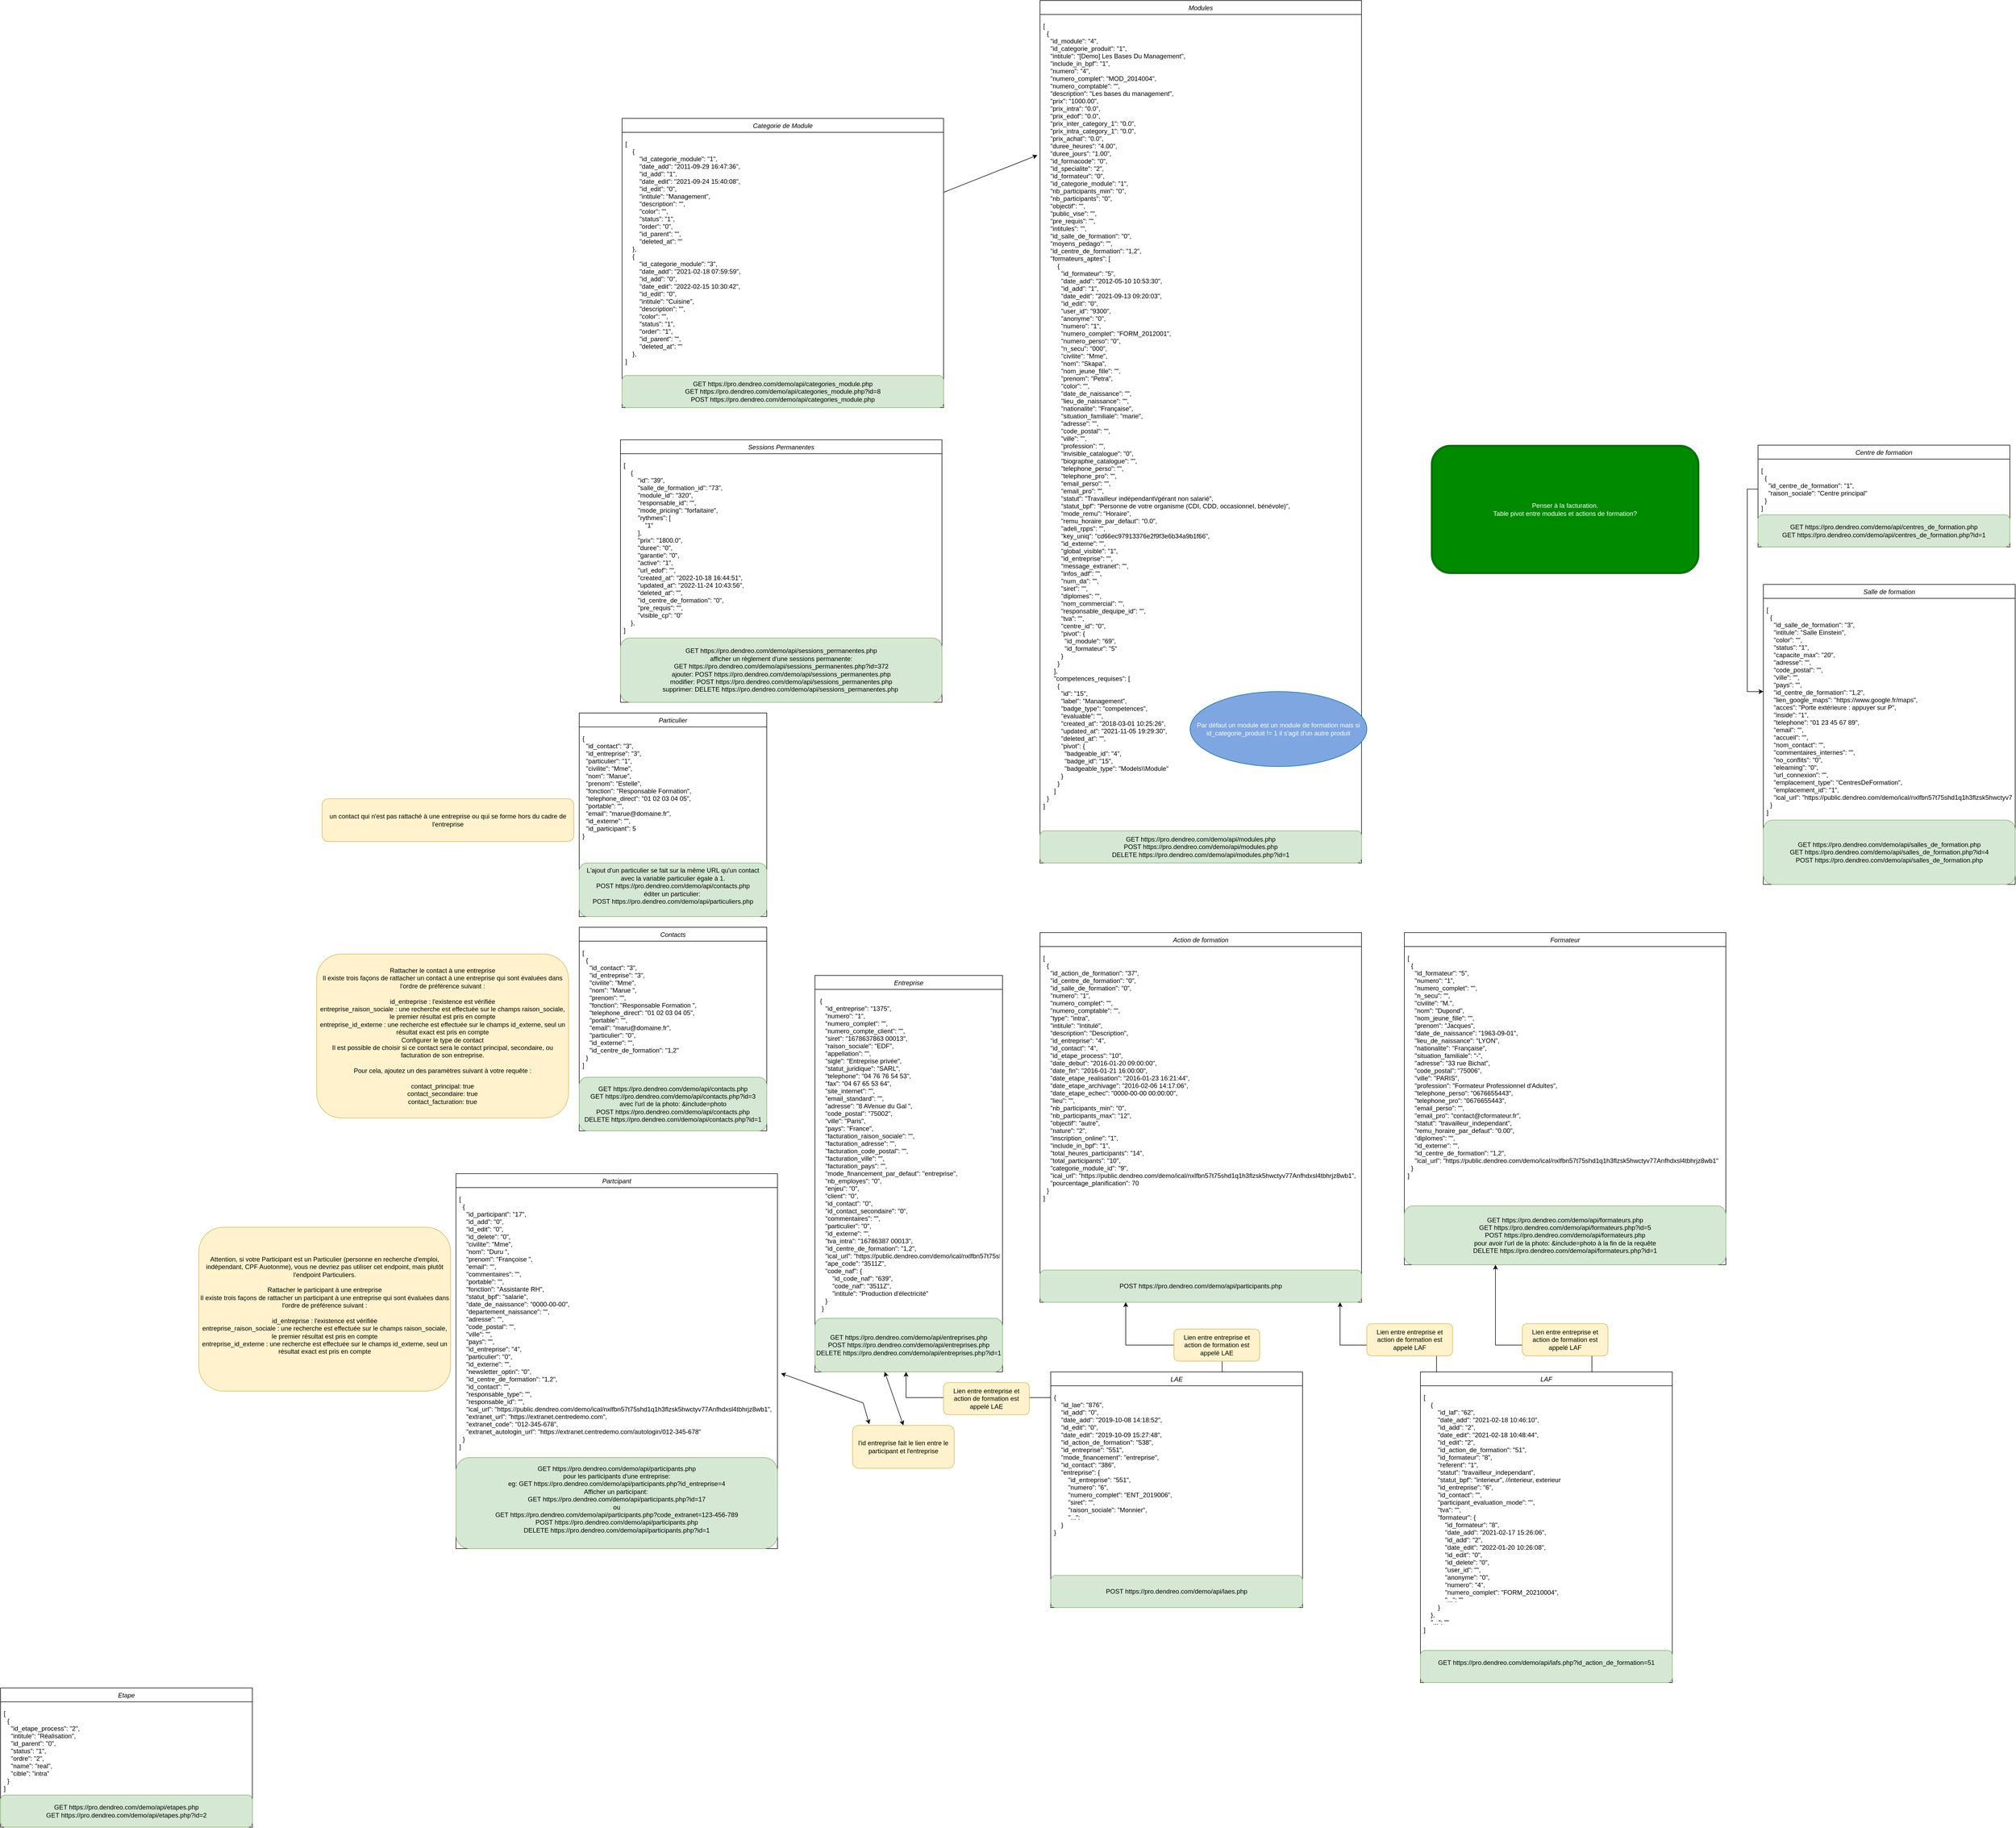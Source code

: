 <mxfile version="21.3.2" type="github">
  <diagram id="C5RBs43oDa-KdzZeNtuy" name="Page-1">
    <mxGraphModel dx="3163" dy="3216" grid="1" gridSize="10" guides="1" tooltips="1" connect="1" arrows="1" fold="1" page="1" pageScale="1" pageWidth="827" pageHeight="1169" math="0" shadow="0">
      <root>
        <mxCell id="WIyWlLk6GJQsqaUBKTNV-0" />
        <mxCell id="WIyWlLk6GJQsqaUBKTNV-1" parent="WIyWlLk6GJQsqaUBKTNV-0" />
        <mxCell id="zkfFHV4jXpPFQw0GAbJ--0" value="Entreprise" style="swimlane;fontStyle=2;align=center;verticalAlign=top;childLayout=stackLayout;horizontal=1;startSize=26;horizontalStack=0;resizeParent=1;resizeLast=0;collapsible=1;marginBottom=0;rounded=0;shadow=0;strokeWidth=1;" parent="WIyWlLk6GJQsqaUBKTNV-1" vertex="1">
          <mxGeometry x="-50" y="10" width="350" height="740" as="geometry">
            <mxRectangle x="230" y="140" width="160" height="26" as="alternateBounds" />
          </mxGeometry>
        </mxCell>
        <mxCell id="zkfFHV4jXpPFQw0GAbJ--4" value="" style="line;html=1;strokeWidth=1;align=left;verticalAlign=middle;spacingTop=-1;spacingLeft=3;spacingRight=3;rotatable=0;labelPosition=right;points=[];portConstraint=eastwest;strokeColor=none;" parent="zkfFHV4jXpPFQw0GAbJ--0" vertex="1">
          <mxGeometry y="26" width="350" height="8" as="geometry" />
        </mxCell>
        <mxCell id="zkfFHV4jXpPFQw0GAbJ--5" value=" {&#xa;    &quot;id_entreprise&quot;: &quot;1375&quot;,&#xa;    &quot;numero&quot;: &quot;1&quot;,&#xa;    &quot;numero_complet&quot;: &quot;&quot;,&#xa;    &quot;numero_compte_client&quot;: &quot;&quot;,&#xa;    &quot;siret&quot;: &quot;1678637863 00013&quot;,&#xa;    &quot;raison_sociale&quot;: &quot;EDF&quot;,&#xa;    &quot;appellation&quot;: &quot;&quot;,&#xa;    &quot;sigle&quot;: &quot;Entreprise privée&quot;,&#xa;    &quot;statut_juridique&quot;: &quot;SARL&quot;,&#xa;    &quot;telephone&quot;: &quot;04 76 76 54 53&quot;,&#xa;    &quot;fax&quot;: &quot;04 67 65 53 64&quot;,&#xa;    &quot;site_internet&quot;: &quot;&quot;,&#xa;    &quot;email_standard&quot;: &quot;&quot;,&#xa;    &quot;adresse&quot;: &quot;8 AVenue du Gal &quot;,&#xa;    &quot;code_postal&quot;: &quot;75002&quot;,&#xa;    &quot;ville&quot;: &quot;Paris&quot;,&#xa;    &quot;pays&quot;: &quot;France&quot;,&#xa;    &quot;facturation_raison_sociale&quot;: &quot;&quot;,&#xa;    &quot;facturation_adresse&quot;: &quot;&quot;,&#xa;    &quot;facturation_code_postal&quot;: &quot;&quot;,&#xa;    &quot;facturation_ville&quot;: &quot;&quot;,&#xa;    &quot;facturation_pays&quot;: &quot;&quot;,&#xa;    &quot;mode_financement_par_defaut&quot;: &quot;entreprise&quot;,&#xa;    &quot;nb_employes&quot;: &quot;0&quot;,&#xa;    &quot;enjeu&quot;: &quot;0&quot;,&#xa;    &quot;client&quot;: &quot;0&quot;,&#xa;    &quot;id_contact&quot;: &quot;0&quot;,&#xa;    &quot;id_contact_secondaire&quot;: &quot;0&quot;,&#xa;    &quot;commentaires&quot;: &quot;&quot;,&#xa;    &quot;particulier&quot;: &quot;0&quot;,&#xa;    &quot;id_externe&quot;: &quot;&quot;,&#xa;    &quot;tva_intra&quot;: &quot;16786387 00013&quot;,&#xa;    &quot;id_centre_de_formation&quot;: &quot;1,2&quot;,&#xa;    &quot;ical_url&quot;: &quot;https://public.dendreo.com/demo/ical/nxlfbn57t75shd1q1h3flzsk5hwctyv77Anfhdxsl4tbhrjz8wb1&quot;,&#xa;    &quot;ape_code&quot;: &quot;3511Z&quot;,&#xa;    &quot;code_naf&quot;: {&#xa;        &quot;id_code_naf&quot;: &quot;639&quot;,&#xa;        &quot;code_naf&quot;: &quot;3511Z&quot;,&#xa;        &quot;intitule&quot;: &quot;Production d&#39;électricité&quot;&#xa;    }&#xa;  }&#xa;" style="text;align=left;verticalAlign=top;spacingLeft=4;spacingRight=4;overflow=hidden;rotatable=0;points=[[0,0.5],[1,0.5]];portConstraint=eastwest;" parent="zkfFHV4jXpPFQw0GAbJ--0" vertex="1">
          <mxGeometry y="34" width="350" height="606" as="geometry" />
        </mxCell>
        <mxCell id="ez0UlG1S_WpzTPGZrJlj-24" value="&lt;font color=&quot;#000000&quot;&gt;GET https://pro.dendreo.com/demo/api/entreprises.php&lt;br&gt;POST https://pro.dendreo.com/demo/api/entreprises.php&lt;br&gt;DELETE https://pro.dendreo.com/demo/api/entreprises.php?id=1&lt;br&gt;&lt;/font&gt;" style="rounded=1;whiteSpace=wrap;html=1;fillColor=#d5e8d4;strokeColor=#82b366;" parent="zkfFHV4jXpPFQw0GAbJ--0" vertex="1">
          <mxGeometry y="640" width="350" height="100" as="geometry" />
        </mxCell>
        <mxCell id="ez0UlG1S_WpzTPGZrJlj-1" value="Partcipant" style="swimlane;fontStyle=2;align=center;verticalAlign=top;childLayout=stackLayout;horizontal=1;startSize=26;horizontalStack=0;resizeParent=1;resizeLast=0;collapsible=1;marginBottom=0;rounded=0;shadow=0;strokeWidth=1;" parent="WIyWlLk6GJQsqaUBKTNV-1" vertex="1">
          <mxGeometry x="-720" y="380" width="600" height="700" as="geometry">
            <mxRectangle x="230" y="140" width="160" height="26" as="alternateBounds" />
          </mxGeometry>
        </mxCell>
        <mxCell id="ez0UlG1S_WpzTPGZrJlj-2" value="" style="line;html=1;strokeWidth=1;align=left;verticalAlign=middle;spacingTop=-1;spacingLeft=3;spacingRight=3;rotatable=0;labelPosition=right;points=[];portConstraint=eastwest;strokeColor=none;" parent="ez0UlG1S_WpzTPGZrJlj-1" vertex="1">
          <mxGeometry y="26" width="600" height="8" as="geometry" />
        </mxCell>
        <mxCell id="ez0UlG1S_WpzTPGZrJlj-3" value="[&#xa;  {&#xa;    &quot;id_participant&quot;: &quot;17&quot;,&#xa;    &quot;id_add&quot;: &quot;0&quot;,&#xa;    &quot;id_edit&quot;: &quot;0&quot;,&#xa;    &quot;id_delete&quot;: &quot;0&quot;,&#xa;    &quot;civilite&quot;: &quot;Mme&quot;,&#xa;    &quot;nom&quot;: &quot;Duru &quot;,&#xa;    &quot;prenom&quot;: &quot;Françoise &quot;,&#xa;    &quot;email&quot;: &quot;&quot;,&#xa;    &quot;commentaires&quot;: &quot;&quot;,&#xa;    &quot;portable&quot;: &quot;&quot;,&#xa;    &quot;fonction&quot;: &quot;Assistante RH&quot;,&#xa;    &quot;statut_bpf&quot;: &quot;salarie&quot;,&#xa;    &quot;date_de_naissance&quot;: &quot;0000-00-00&quot;,&#xa;    &quot;departement_naissance&quot;: &quot;&quot;,&#xa;    &quot;adresse&quot;: &quot;&quot;,&#xa;    &quot;code_postal&quot;: &quot;&quot;,&#xa;    &quot;ville&quot;: &quot;&quot;,&#xa;    &quot;pays&quot;: &quot;&quot;,&#xa;    &quot;id_entreprise&quot;: &quot;4&quot;,&#xa;    &quot;particulier&quot;: &quot;0&quot;,&#xa;    &quot;id_externe&quot;: &quot;&quot;,&#xa;    &quot;newsletter_optin&quot;: &quot;0&quot;,&#xa;    &quot;id_centre_de_formation&quot;: &quot;1,2&quot;,&#xa;    &quot;id_contact&quot;: &quot;&quot;,&#xa;    &quot;responsable_type&quot;: &quot;&quot;,&#xa;    &quot;responsable_id&quot;: &quot;&quot;,&#xa;    &quot;ical_url&quot;: &quot;https://public.dendreo.com/demo/ical/nxlfbn57t75shd1q1h3flzsk5hwctyv77Anfhdxsl4tbhrjz8wb1&quot;,&#xa;    &quot;extranet_url&quot;: &quot;https://extranet.centredemo.com&quot;,&#xa;    &quot;extranet_code&quot;: &quot;012-345-678&quot;,&#xa;    &quot;extranet_autologin_url&quot;: &quot;https://extranet.centredemo.com/autologin/012-345-678&quot;&#xa;  }&#xa;]&#xa;" style="text;align=left;verticalAlign=top;spacingLeft=4;spacingRight=4;overflow=hidden;rotatable=0;points=[[0,0.5],[1,0.5]];portConstraint=eastwest;fontColor=#000000;" parent="ez0UlG1S_WpzTPGZrJlj-1" vertex="1">
          <mxGeometry y="34" width="600" height="496" as="geometry" />
        </mxCell>
        <mxCell id="ez0UlG1S_WpzTPGZrJlj-22" value="&lt;font color=&quot;#000000&quot;&gt;GET https://pro.dendreo.com/demo/api/participants.php&lt;br style=&quot;border-color: var(--border-color); padding: 0px; margin: 0px;&quot;&gt;&lt;span style=&quot;&quot;&gt;pour les participants d&#39;une entreprise:&lt;/span&gt;&lt;br style=&quot;border-color: var(--border-color); padding: 0px; margin: 0px;&quot;&gt;&lt;span style=&quot;&quot;&gt;eg:&amp;nbsp;GET https://pro.dendreo.com/demo/api/participants.php?id_entreprise=4&lt;br&gt;Afficher un participant:&amp;nbsp;&lt;br&gt;GET https://pro.dendreo.com/demo/api/participants.php?id=17&lt;br&gt;ou&lt;br&gt;GET https://pro.dendreo.com/demo/api/participants.php?code_extranet=123-456-789&lt;br&gt;&lt;div&gt;POST https://pro.dendreo.com/demo/api/participants.php&lt;/div&gt;&lt;div&gt;DELETE https://pro.dendreo.com/demo/api/participants.php?id=1&lt;br&gt;&lt;/div&gt;&lt;div&gt;&lt;br&gt;&lt;/div&gt;&lt;/span&gt;&lt;/font&gt;" style="rounded=1;whiteSpace=wrap;html=1;fillColor=#d5e8d4;strokeColor=#82b366;" parent="ez0UlG1S_WpzTPGZrJlj-1" vertex="1">
          <mxGeometry y="530" width="600" height="170" as="geometry" />
        </mxCell>
        <mxCell id="ez0UlG1S_WpzTPGZrJlj-5" value="Action de formation" style="swimlane;fontStyle=2;align=center;verticalAlign=top;childLayout=stackLayout;horizontal=1;startSize=26;horizontalStack=0;resizeParent=1;resizeLast=0;collapsible=1;marginBottom=0;rounded=0;shadow=0;strokeWidth=1;" parent="WIyWlLk6GJQsqaUBKTNV-1" vertex="1">
          <mxGeometry x="370" y="-70" width="600" height="690" as="geometry">
            <mxRectangle x="230" y="140" width="160" height="26" as="alternateBounds" />
          </mxGeometry>
        </mxCell>
        <mxCell id="ez0UlG1S_WpzTPGZrJlj-6" value="" style="line;html=1;strokeWidth=1;align=left;verticalAlign=middle;spacingTop=-1;spacingLeft=3;spacingRight=3;rotatable=0;labelPosition=right;points=[];portConstraint=eastwest;strokeColor=none;" parent="ez0UlG1S_WpzTPGZrJlj-5" vertex="1">
          <mxGeometry y="26" width="600" height="8" as="geometry" />
        </mxCell>
        <mxCell id="ez0UlG1S_WpzTPGZrJlj-7" value="[&#xa;  {&#xa;    &quot;id_action_de_formation&quot;: &quot;37&quot;,&#xa;    &quot;id_centre_de_formation&quot;: &quot;0&quot;,&#xa;    &quot;id_salle_de_formation&quot;: &quot;0&quot;,&#xa;    &quot;numero&quot;: &quot;1&quot;,&#xa;    &quot;numero_complet&quot;: &quot;&quot;,&#xa;    &quot;numero_comptable&quot;: &quot;&quot;,&#xa;    &quot;type&quot;: &quot;intra&quot;,&#xa;    &quot;intitule&quot;: &quot;Intitulé&quot;,&#xa;    &quot;description&quot;: &quot;Description&quot;,&#xa;    &quot;id_entreprise&quot;: &quot;4&quot;,&#xa;    &quot;id_contact&quot;: &quot;4&quot;,&#xa;    &quot;id_etape_process&quot;: &quot;10&quot;,&#xa;    &quot;date_debut&quot;: &quot;2016-01-20 09:00:00&quot;,&#xa;    &quot;date_fin&quot;: &quot;2016-01-21 16:00:00&quot;,&#xa;    &quot;date_etape_realisation&quot;: &quot;2016-01-23 16:21:44&quot;,&#xa;    &quot;date_etape_archivage&quot;: &quot;2016-02-06 14:17:06&quot;,&#xa;    &quot;date_etape_echec&quot;: &quot;0000-00-00 00:00:00&quot;,&#xa;    &quot;lieu&quot;: &quot;&quot;,&#xa;    &quot;nb_participants_min&quot;: &quot;0&quot;,&#xa;    &quot;nb_participants_max&quot;: &quot;12&quot;,&#xa;    &quot;objectif&quot;: &quot;autre&quot;,&#xa;    &quot;nature&quot;: &quot;2&quot;,&#xa;    &quot;inscription_online&quot;: &quot;1&quot;,&#xa;    &quot;include_in_bpf&quot;: &quot;1&quot;,&#xa;    &quot;total_heures_participants&quot;: &quot;14&quot;,&#xa;    &quot;total_participants&quot;: &quot;10&quot;,&#xa;    &quot;categorie_module_id&quot;: &quot;9&quot;,&#xa;    &quot;ical_url&quot;: &quot;https://public.dendreo.com/demo/ical/nxlfbn57t75shd1q1h3flzsk5hwctyv77Anfhdxsl4tbhrjz8wb1&quot;,&#xa;    &quot;pourcentage_planification&quot;: 70&#xa;  }&#xa;]&#xa;&#xa;&#xa;" style="text;align=left;verticalAlign=top;spacingLeft=4;spacingRight=4;overflow=hidden;rotatable=0;points=[[0,0.5],[1,0.5]];portConstraint=eastwest;" parent="ez0UlG1S_WpzTPGZrJlj-5" vertex="1">
          <mxGeometry y="34" width="600" height="596" as="geometry" />
        </mxCell>
        <mxCell id="ez0UlG1S_WpzTPGZrJlj-25" value="&lt;font color=&quot;#000000&quot;&gt;POST https://pro.dendreo.com/demo/api/participants.php&lt;/font&gt;" style="rounded=1;whiteSpace=wrap;html=1;fillColor=#d5e8d4;strokeColor=#82b366;" parent="ez0UlG1S_WpzTPGZrJlj-5" vertex="1">
          <mxGeometry y="630" width="600" height="60" as="geometry" />
        </mxCell>
        <mxCell id="ez0UlG1S_WpzTPGZrJlj-8" value="LAE" style="swimlane;fontStyle=2;align=center;verticalAlign=top;childLayout=stackLayout;horizontal=1;startSize=26;horizontalStack=0;resizeParent=1;resizeLast=0;collapsible=1;marginBottom=0;rounded=0;shadow=0;strokeWidth=1;" parent="WIyWlLk6GJQsqaUBKTNV-1" vertex="1">
          <mxGeometry x="390" y="750" width="470" height="440" as="geometry">
            <mxRectangle x="230" y="140" width="160" height="26" as="alternateBounds" />
          </mxGeometry>
        </mxCell>
        <mxCell id="ez0UlG1S_WpzTPGZrJlj-13" value="" style="endArrow=none;startArrow=classic;html=1;rounded=0;endFill=0;" parent="ez0UlG1S_WpzTPGZrJlj-8" edge="1">
          <mxGeometry width="50" height="50" relative="1" as="geometry">
            <mxPoint x="140" y="-130" as="sourcePoint" />
            <mxPoint x="320" as="targetPoint" />
            <Array as="points">
              <mxPoint x="140" y="-50" />
              <mxPoint x="320" y="-50" />
            </Array>
          </mxGeometry>
        </mxCell>
        <mxCell id="ez0UlG1S_WpzTPGZrJlj-9" value="" style="line;html=1;strokeWidth=1;align=left;verticalAlign=middle;spacingTop=-1;spacingLeft=3;spacingRight=3;rotatable=0;labelPosition=right;points=[];portConstraint=eastwest;strokeColor=none;" parent="ez0UlG1S_WpzTPGZrJlj-8" vertex="1">
          <mxGeometry y="26" width="470" height="8" as="geometry" />
        </mxCell>
        <mxCell id="ez0UlG1S_WpzTPGZrJlj-10" value="{&#xa;    &quot;id_lae&quot;: &quot;876&quot;,&#xa;    &quot;id_add&quot;: &quot;0&quot;,&#xa;    &quot;date_add&quot;: &quot;2019-10-08 14:18:52&quot;,&#xa;    &quot;id_edit&quot;: &quot;0&quot;,&#xa;    &quot;date_edit&quot;: &quot;2019-10-09 15:27:48&quot;,&#xa;    &quot;id_action_de_formation&quot;: &quot;538&quot;,&#xa;    &quot;id_entreprise&quot;: &quot;551&quot;,&#xa;    &quot;mode_financement&quot;: &quot;entreprise&quot;,&#xa;    &quot;id_contact&quot;: &quot;386&quot;,&#xa;    &quot;entreprise&quot;: {&#xa;        &quot;id_entreprise&quot;: &quot;551&quot;,&#xa;        &quot;numero&quot;: &quot;6&quot;,&#xa;        &quot;numero_complet&quot;: &quot;ENT_2019006&quot;,&#xa;        &quot;siret&quot;: &quot;&quot;,&#xa;        &quot;raison_sociale&quot;: &quot;Monnier&quot;,&#xa;        &quot;...&quot;:&#xa;    }&#xa;}&#xa;&#xa;" style="text;align=left;verticalAlign=top;spacingLeft=4;spacingRight=4;overflow=hidden;rotatable=0;points=[[0,0.5],[1,0.5]];portConstraint=eastwest;" parent="ez0UlG1S_WpzTPGZrJlj-8" vertex="1">
          <mxGeometry y="34" width="470" height="346" as="geometry" />
        </mxCell>
        <mxCell id="ez0UlG1S_WpzTPGZrJlj-26" value="&lt;font color=&quot;#000000&quot;&gt;POST https://pro.dendreo.com/demo/api/laes.php&lt;/font&gt;" style="rounded=1;whiteSpace=wrap;html=1;fillColor=#d5e8d4;strokeColor=#82b366;" parent="ez0UlG1S_WpzTPGZrJlj-8" vertex="1">
          <mxGeometry y="380" width="470" height="60" as="geometry" />
        </mxCell>
        <mxCell id="ez0UlG1S_WpzTPGZrJlj-12" value="" style="endArrow=none;startArrow=classic;html=1;rounded=0;startFill=1;endFill=0;" parent="WIyWlLk6GJQsqaUBKTNV-1" edge="1">
          <mxGeometry width="50" height="50" relative="1" as="geometry">
            <mxPoint x="120" y="750" as="sourcePoint" />
            <mxPoint x="390" y="798" as="targetPoint" />
            <Array as="points">
              <mxPoint x="120" y="798" />
            </Array>
          </mxGeometry>
        </mxCell>
        <mxCell id="ez0UlG1S_WpzTPGZrJlj-14" value="" style="endArrow=classic;startArrow=classic;html=1;rounded=0;exitX=0.165;exitY=-0.028;exitDx=0;exitDy=0;exitPerimeter=0;startFill=1;endFill=1;entryX=1.011;entryY=0.683;entryDx=0;entryDy=0;entryPerimeter=0;" parent="WIyWlLk6GJQsqaUBKTNV-1" source="ez0UlG1S_WpzTPGZrJlj-16" edge="1" target="ez0UlG1S_WpzTPGZrJlj-3">
          <mxGeometry width="50" height="50" relative="1" as="geometry">
            <mxPoint x="60" y="701" as="sourcePoint" />
            <mxPoint x="-40" y="808" as="targetPoint" />
            <Array as="points">
              <mxPoint x="40" y="808" />
            </Array>
          </mxGeometry>
        </mxCell>
        <mxCell id="ez0UlG1S_WpzTPGZrJlj-17" value="" style="endArrow=classic;startArrow=classic;html=1;rounded=0;startFill=1;endFill=1;entryX=0.5;entryY=0;entryDx=0;entryDy=0;" parent="WIyWlLk6GJQsqaUBKTNV-1" target="ez0UlG1S_WpzTPGZrJlj-16" edge="1">
          <mxGeometry width="50" height="50" relative="1" as="geometry">
            <mxPoint x="80" y="750" as="sourcePoint" />
            <mxPoint x="-40" y="808" as="targetPoint" />
            <Array as="points" />
          </mxGeometry>
        </mxCell>
        <mxCell id="ez0UlG1S_WpzTPGZrJlj-16" value="&lt;font color=&quot;#000000&quot;&gt;l&#39;id entreprise fait le lien entre le participant et l&#39;entreprise&lt;/font&gt;" style="rounded=1;whiteSpace=wrap;html=1;fillColor=#fff2cc;strokeColor=#d6b656;" parent="WIyWlLk6GJQsqaUBKTNV-1" vertex="1">
          <mxGeometry x="20" y="850" width="190" height="80" as="geometry" />
        </mxCell>
        <mxCell id="ez0UlG1S_WpzTPGZrJlj-18" value="&lt;font color=&quot;#000000&quot;&gt;Lien entre entreprise et action de formation est appelé LAE&lt;/font&gt;" style="rounded=1;whiteSpace=wrap;html=1;fillColor=#fff2cc;strokeColor=#d6b656;" parent="WIyWlLk6GJQsqaUBKTNV-1" vertex="1">
          <mxGeometry x="190" y="770" width="160" height="60" as="geometry" />
        </mxCell>
        <mxCell id="ez0UlG1S_WpzTPGZrJlj-19" value="&lt;font color=&quot;#000000&quot;&gt;Lien entre entreprise et action de formation est appelé LAE&lt;/font&gt;" style="rounded=1;whiteSpace=wrap;html=1;fillColor=#fff2cc;strokeColor=#d6b656;" parent="WIyWlLk6GJQsqaUBKTNV-1" vertex="1">
          <mxGeometry x="620" y="670" width="160" height="60" as="geometry" />
        </mxCell>
        <mxCell id="ez0UlG1S_WpzTPGZrJlj-27" value="Formateur" style="swimlane;fontStyle=2;align=center;verticalAlign=top;childLayout=stackLayout;horizontal=1;startSize=26;horizontalStack=0;resizeParent=1;resizeLast=0;collapsible=1;marginBottom=0;rounded=0;shadow=0;strokeWidth=1;" parent="WIyWlLk6GJQsqaUBKTNV-1" vertex="1">
          <mxGeometry x="1050" y="-70" width="600" height="620" as="geometry">
            <mxRectangle x="230" y="140" width="160" height="26" as="alternateBounds" />
          </mxGeometry>
        </mxCell>
        <mxCell id="ez0UlG1S_WpzTPGZrJlj-28" value="" style="line;html=1;strokeWidth=1;align=left;verticalAlign=middle;spacingTop=-1;spacingLeft=3;spacingRight=3;rotatable=0;labelPosition=right;points=[];portConstraint=eastwest;strokeColor=none;" parent="ez0UlG1S_WpzTPGZrJlj-27" vertex="1">
          <mxGeometry y="26" width="600" height="8" as="geometry" />
        </mxCell>
        <mxCell id="ez0UlG1S_WpzTPGZrJlj-29" value="[&#xa;  {&#xa;    &quot;id_formateur&quot;: &quot;5&quot;,&#xa;    &quot;numero&quot;: &quot;1&quot;,&#xa;    &quot;numero_complet&quot;: &quot;&quot;,&#xa;    &quot;n_secu&quot;: &quot;&quot;,&#xa;    &quot;civilite&quot;: &quot;M.&quot;,&#xa;    &quot;nom&quot;: &quot;Dupond&quot;,&#xa;    &quot;nom_jeune_fille&quot;: &quot;&quot;,&#xa;    &quot;prenom&quot;: &quot;Jacques&quot;,&#xa;    &quot;date_de_naissance&quot;: &quot;1963-09-01&quot;,&#xa;    &quot;lieu_de_naissance&quot;: &quot;LYON&quot;,&#xa;    &quot;nationalite&quot;: &quot;Française&quot;,&#xa;    &quot;situation_familiale&quot;: &quot;-&quot;,&#xa;    &quot;adresse&quot;: &quot;33 rue Bichat&quot;,&#xa;    &quot;code_postal&quot;: &quot;75006&quot;,&#xa;    &quot;ville&quot;: &quot;PARIS&quot;,&#xa;    &quot;profession&quot;: &quot;Formateur Professionnel d&#39;Adultes&quot;,&#xa;    &quot;telephone_perso&quot;: &quot;0676655443&quot;,&#xa;    &quot;telephone_pro&quot;: &quot;0676655443&quot;,&#xa;    &quot;email_perso&quot;: &quot;&quot;,&#xa;    &quot;email_pro&quot;: &quot;contact@cformateur.fr&quot;,&#xa;    &quot;statut&quot;: &quot;travailleur_independant&quot;,&#xa;    &quot;remu_horaire_par_defaut&quot;: &quot;0.00&quot;,&#xa;    &quot;diplomes&quot;: &quot;&quot;,&#xa;    &quot;id_externe&quot;: &quot;&quot;,&#xa;    &quot;id_centre_de_formation&quot;: &quot;1,2&quot;,&#xa;    &quot;ical_url&quot;: &quot;https://public.dendreo.com/demo/ical/nxlfbn57t75shd1q1h3flzsk5hwctyv77Anfhdxsl4tbhrjz8wb1&quot;&#xa;  }&#xa;]" style="text;align=left;verticalAlign=top;spacingLeft=4;spacingRight=4;overflow=hidden;rotatable=0;points=[[0,0.5],[1,0.5]];portConstraint=eastwest;" parent="ez0UlG1S_WpzTPGZrJlj-27" vertex="1">
          <mxGeometry y="34" width="600" height="476" as="geometry" />
        </mxCell>
        <mxCell id="ez0UlG1S_WpzTPGZrJlj-30" value="&lt;font color=&quot;#000000&quot;&gt;GET https://pro.dendreo.com/demo/api/formateurs.php&lt;br&gt;&lt;div&gt;GET https://pro.dendreo.com/demo/api/formateurs.php?id=5&lt;/div&gt;POST https://pro.dendreo.com/demo/api/formateurs.php&lt;br&gt;pour avoir l&#39;url de la photo: &amp;amp;include=photo à la fin de la requête&lt;br&gt;DELETE https://pro.dendreo.com/demo/api/formateurs.php?id=1&lt;br&gt;&lt;/font&gt;" style="rounded=1;whiteSpace=wrap;html=1;fillColor=#d5e8d4;strokeColor=#82b366;" parent="ez0UlG1S_WpzTPGZrJlj-27" vertex="1">
          <mxGeometry y="510" width="600" height="110" as="geometry" />
        </mxCell>
        <mxCell id="ez0UlG1S_WpzTPGZrJlj-31" value="LAF" style="swimlane;fontStyle=2;align=center;verticalAlign=top;childLayout=stackLayout;horizontal=1;startSize=26;horizontalStack=0;resizeParent=1;resizeLast=0;collapsible=1;marginBottom=0;rounded=0;shadow=0;strokeWidth=1;" parent="WIyWlLk6GJQsqaUBKTNV-1" vertex="1">
          <mxGeometry x="1080" y="750" width="470" height="580" as="geometry">
            <mxRectangle x="230" y="140" width="160" height="26" as="alternateBounds" />
          </mxGeometry>
        </mxCell>
        <mxCell id="ez0UlG1S_WpzTPGZrJlj-32" value="" style="endArrow=none;startArrow=classic;html=1;rounded=0;endFill=0;" parent="ez0UlG1S_WpzTPGZrJlj-31" edge="1">
          <mxGeometry width="50" height="50" relative="1" as="geometry">
            <mxPoint x="140" y="-200" as="sourcePoint" />
            <mxPoint x="320" as="targetPoint" />
            <Array as="points">
              <mxPoint x="140" y="-50" />
              <mxPoint x="320" y="-50" />
            </Array>
          </mxGeometry>
        </mxCell>
        <mxCell id="ez0UlG1S_WpzTPGZrJlj-33" value="" style="line;html=1;strokeWidth=1;align=left;verticalAlign=middle;spacingTop=-1;spacingLeft=3;spacingRight=3;rotatable=0;labelPosition=right;points=[];portConstraint=eastwest;strokeColor=none;" parent="ez0UlG1S_WpzTPGZrJlj-31" vertex="1">
          <mxGeometry y="26" width="470" height="8" as="geometry" />
        </mxCell>
        <mxCell id="ez0UlG1S_WpzTPGZrJlj-34" value="[&#xa;    {&#xa;        &quot;id_laf&quot;: &quot;62&quot;,&#xa;        &quot;date_add&quot;: &quot;2021-02-18 10:46:10&quot;,&#xa;        &quot;id_add&quot;: &quot;2&quot;,&#xa;        &quot;date_edit&quot;: &quot;2021-02-18 10:48:44&quot;,&#xa;        &quot;id_edit&quot;: &quot;2&quot;,&#xa;        &quot;id_action_de_formation&quot;: &quot;51&quot;,&#xa;        &quot;id_formateur&quot;: &quot;8&quot;,&#xa;        &quot;referent&quot;: &quot;1&quot;,&#xa;        &quot;statut&quot;: &quot;travailleur_independant&quot;,&#xa;        &quot;statut_bpf&quot;: &quot;interieur&quot;, //interieur, exterieur&#xa;        &quot;id_entreprise&quot;: &quot;6&quot;,&#xa;        &quot;id_contact&quot;: &quot;&quot;,&#xa;        &quot;participant_evaluation_mode&quot;: &quot;&quot;,&#xa;        &quot;tva&quot;: &quot;&quot;,&#xa;        &quot;formateur&quot;: {&#xa;            &quot;id_formateur&quot;: &quot;8&quot;,&#xa;            &quot;date_add&quot;: &quot;2021-02-17 15:26:06&quot;,&#xa;            &quot;id_add&quot;: &quot;2&quot;,&#xa;            &quot;date_edit&quot;: &quot;2022-01-20 10:26:08&quot;,&#xa;            &quot;id_edit&quot;: &quot;0&quot;,&#xa;            &quot;id_delete&quot;: &quot;0&quot;,&#xa;            &quot;user_id&quot;: &quot;&quot;,&#xa;            &quot;anonyme&quot;: &quot;0&quot;,&#xa;            &quot;numero&quot;: &quot;4&quot;,&#xa;            &quot;numero_complet&quot;: &quot;FORM_20210004&quot;,&#xa;            &quot;...&quot;: &quot;&quot;&#xa;        }&#xa;    },&#xa;    &quot;...&quot;: &quot;&quot;&#xa;]" style="text;align=left;verticalAlign=top;spacingLeft=4;spacingRight=4;overflow=hidden;rotatable=0;points=[[0,0.5],[1,0.5]];portConstraint=eastwest;" parent="ez0UlG1S_WpzTPGZrJlj-31" vertex="1">
          <mxGeometry y="34" width="470" height="486" as="geometry" />
        </mxCell>
        <mxCell id="ez0UlG1S_WpzTPGZrJlj-35" value="&lt;div&gt;&lt;font color=&quot;#000000&quot;&gt;GET https://pro.dendreo.com/demo/api/lafs.php?id_action_de_formation=51&lt;/font&gt;&lt;/div&gt;&lt;div&gt;&lt;br&gt;&lt;/div&gt;" style="rounded=1;whiteSpace=wrap;html=1;fillColor=#d5e8d4;strokeColor=#82b366;" parent="ez0UlG1S_WpzTPGZrJlj-31" vertex="1">
          <mxGeometry y="520" width="470" height="60" as="geometry" />
        </mxCell>
        <mxCell id="ez0UlG1S_WpzTPGZrJlj-36" value="&lt;font color=&quot;#000000&quot;&gt;Lien entre entreprise et action de formation est appelé LAF&lt;/font&gt;" style="rounded=1;whiteSpace=wrap;html=1;fillColor=#fff2cc;strokeColor=#d6b656;" parent="WIyWlLk6GJQsqaUBKTNV-1" vertex="1">
          <mxGeometry x="1270" y="660" width="160" height="60" as="geometry" />
        </mxCell>
        <mxCell id="ez0UlG1S_WpzTPGZrJlj-37" value="" style="endArrow=none;startArrow=classic;html=1;rounded=0;endFill=0;" parent="WIyWlLk6GJQsqaUBKTNV-1" edge="1">
          <mxGeometry width="50" height="50" relative="1" as="geometry">
            <mxPoint x="930" y="620" as="sourcePoint" />
            <mxPoint x="1110" y="750" as="targetPoint" />
            <Array as="points">
              <mxPoint x="930" y="700" />
              <mxPoint x="1110" y="700" />
            </Array>
          </mxGeometry>
        </mxCell>
        <mxCell id="ez0UlG1S_WpzTPGZrJlj-38" value="&lt;font color=&quot;#000000&quot;&gt;Lien entre entreprise et action de formation est appelé LAF&lt;/font&gt;" style="rounded=1;whiteSpace=wrap;html=1;fillColor=#fff2cc;strokeColor=#d6b656;" parent="WIyWlLk6GJQsqaUBKTNV-1" vertex="1">
          <mxGeometry x="980" y="660" width="160" height="60" as="geometry" />
        </mxCell>
        <mxCell id="ez0UlG1S_WpzTPGZrJlj-39" value="Modules" style="swimlane;fontStyle=2;align=center;verticalAlign=top;childLayout=stackLayout;horizontal=1;startSize=26;horizontalStack=0;resizeParent=1;resizeLast=0;collapsible=1;marginBottom=0;rounded=0;shadow=0;strokeWidth=1;" parent="WIyWlLk6GJQsqaUBKTNV-1" vertex="1">
          <mxGeometry x="370" y="-1810" width="600" height="1610" as="geometry">
            <mxRectangle x="230" y="140" width="160" height="26" as="alternateBounds" />
          </mxGeometry>
        </mxCell>
        <mxCell id="ez0UlG1S_WpzTPGZrJlj-40" value="" style="line;html=1;strokeWidth=1;align=left;verticalAlign=middle;spacingTop=-1;spacingLeft=3;spacingRight=3;rotatable=0;labelPosition=right;points=[];portConstraint=eastwest;strokeColor=none;" parent="ez0UlG1S_WpzTPGZrJlj-39" vertex="1">
          <mxGeometry y="26" width="600" height="8" as="geometry" />
        </mxCell>
        <mxCell id="ez0UlG1S_WpzTPGZrJlj-41" value="[&#xa;  {&#xa;    &quot;id_module&quot;: &quot;4&quot;,&#xa;    &quot;id_categorie_produit&quot;: &quot;1&quot;,&#xa;    &quot;intitule&quot;: &quot;[Demo] Les Bases Du Management&quot;,&#xa;    &quot;include_in_bpf&quot;: &quot;1&quot;,&#xa;    &quot;numero&quot;: &quot;4&quot;,&#xa;    &quot;numero_complet&quot;: &quot;MOD_2014004&quot;,&#xa;    &quot;numero_comptable&quot;: &quot;&quot;,&#xa;    &quot;description&quot;: &quot;Les bases du management&quot;,&#xa;    &quot;prix&quot;: &quot;1000.00&quot;,&#xa;    &quot;prix_intra&quot;: &quot;0.0&quot;,&#xa;    &quot;prix_edof&quot;: &quot;0.0&quot;,&#xa;    &quot;prix_inter_category_1&quot;: &quot;0.0&quot;,&#xa;    &quot;prix_intra_category_1&quot;: &quot;0.0&quot;,&#xa;    &quot;prix_achat&quot;: &quot;0.0&quot;,&#xa;    &quot;duree_heures&quot;: &quot;4.00&quot;,&#xa;    &quot;duree_jours&quot;: &quot;1.00&quot;,&#xa;    &quot;id_formacode&quot;: &quot;0&quot;,&#xa;    &quot;id_specialite&quot;: &quot;2&quot;,&#xa;    &quot;id_formateur&quot;: &quot;0&quot;,&#xa;    &quot;id_categorie_module&quot;: &quot;1&quot;,&#xa;    &quot;nb_participants_min&quot;: &quot;0&quot;,&#xa;    &quot;nb_participants&quot;: &quot;0&quot;,&#xa;    &quot;objectif&quot;: &quot;&quot;,&#xa;    &quot;public_vise&quot;: &quot;&quot;,&#xa;    &quot;pre_requis&quot;: &quot;&quot;,&#xa;    &quot;intitules&quot;: &quot;&quot;,&#xa;    &quot;id_salle_de_formation&quot;: &quot;0&quot;,&#xa;    &quot;moyens_pedago&quot;: &quot;&quot;,&#xa;    &quot;id_centre_de_formation&quot;: &quot;1,2&quot;,&#xa;    &quot;formateurs_aptes&quot;: [&#xa;        {&#xa;          &quot;id_formateur&quot;: &quot;5&quot;,&#xa;          &quot;date_add&quot;: &quot;2012-05-10 10:53:30&quot;,&#xa;          &quot;id_add&quot;: &quot;1&quot;,&#xa;          &quot;date_edit&quot;: &quot;2021-09-13 09:20:03&quot;,&#xa;          &quot;id_edit&quot;: &quot;0&quot;,&#xa;          &quot;user_id&quot;: &quot;9300&quot;,&#xa;          &quot;anonyme&quot;: &quot;0&quot;,&#xa;          &quot;numero&quot;: &quot;1&quot;,&#xa;          &quot;numero_complet&quot;: &quot;FORM_2012001&quot;,&#xa;          &quot;numero_perso&quot;: &quot;0&quot;,&#xa;          &quot;n_secu&quot;: &quot;000&quot;,&#xa;          &quot;civilite&quot;: &quot;Mme&quot;,&#xa;          &quot;nom&quot;: &quot;Skapa&quot;,&#xa;          &quot;nom_jeune_fille&quot;: &quot;&quot;,&#xa;          &quot;prenom&quot;: &quot;Petra&quot;,&#xa;          &quot;color&quot;: &quot;&quot;,&#xa;          &quot;date_de_naissance&quot;: &quot;&quot;,&#xa;          &quot;lieu_de_naissance&quot;: &quot;&quot;,&#xa;          &quot;nationalite&quot;: &quot;Française&quot;,&#xa;          &quot;situation_familiale&quot;: &quot;marie&quot;,&#xa;          &quot;adresse&quot;: &quot;&quot;,&#xa;          &quot;code_postal&quot;: &quot;&quot;,&#xa;          &quot;ville&quot;: &quot;&quot;,&#xa;          &quot;profession&quot;: &quot;&quot;,&#xa;          &quot;invisible_catalogue&quot;: &quot;0&quot;,&#xa;          &quot;biographie_catalogue&quot;: &quot;&quot;,&#xa;          &quot;telephone_perso&quot;: &quot;&quot;,&#xa;          &quot;telephone_pro&quot;: &quot;&quot;,&#xa;          &quot;email_perso&quot;: &quot;&quot;,&#xa;          &quot;email_pro&quot;: &quot;&quot;,&#xa;          &quot;statut&quot;: &quot;Travailleur indépendant\/gérant non salarié&quot;,&#xa;          &quot;statut_bpf&quot;: &quot;Personne de votre organisme (CDI, CDD, occasionnel, bénévole)&quot;,&#xa;          &quot;mode_remu&quot;: &quot;Horaire&quot;,&#xa;          &quot;remu_horaire_par_defaut&quot;: &quot;0.0&quot;,&#xa;          &quot;adeli_rpps&quot;: &quot;&quot;,&#xa;          &quot;key_uniq&quot;: &quot;cd66ec97913376e2f9f3e6b34a9b1f66&quot;,&#xa;          &quot;id_externe&quot;: &quot;&quot;,&#xa;          &quot;global_visible&quot;: &quot;1&quot;,&#xa;          &quot;id_entreprise&quot;: &quot;&quot;,&#xa;          &quot;message_extranet&quot;: &quot;&quot;,&#xa;          &quot;infos_adf&quot;: &quot;&quot;,&#xa;          &quot;num_da&quot;: &quot;&quot;,&#xa;          &quot;siret&quot;: &quot;&quot;,&#xa;          &quot;diplomes&quot;: &quot;&quot;,&#xa;          &quot;nom_commercial&quot;: &quot;&quot;,&#xa;          &quot;responsable_dequipe_id&quot;: &quot;&quot;,&#xa;          &quot;tva&quot;: &quot;&quot;,&#xa;          &quot;centre_id&quot;: &quot;0&quot;,&#xa;          &quot;pivot&quot;: {&#xa;            &quot;id_module&quot;: &quot;69&quot;,&#xa;            &quot;id_formateur&quot;: &quot;5&quot;&#xa;          }&#xa;        }&#xa;      ],&#xa;      &quot;competences_requises&quot;: [&#xa;        {&#xa;          &quot;id&quot;: &quot;15&quot;,&#xa;          &quot;label&quot;: &quot;Management&quot;,&#xa;          &quot;badge_type&quot;: &quot;competences&quot;,&#xa;          &quot;evaluable&quot;: &quot;&quot;,&#xa;          &quot;created_at&quot;: &quot;2018-03-01 10:25:26&quot;,&#xa;          &quot;updated_at&quot;: &quot;2021-11-05 19:29:30&quot;,&#xa;          &quot;deleted_at&quot;: &quot;&quot;,&#xa;          &quot;pivot&quot;: {&#xa;            &quot;badgeable_id&quot;: &quot;4&quot;,&#xa;            &quot;badge_id&quot;: &quot;15&quot;,&#xa;            &quot;badgeable_type&quot;: &quot;Models\\Module&quot;&#xa;          }&#xa;        }&#xa;      ]&#xa;  }&#xa;]" style="text;align=left;verticalAlign=top;spacingLeft=4;spacingRight=4;overflow=hidden;rotatable=0;points=[[0,0.5],[1,0.5]];portConstraint=eastwest;" parent="ez0UlG1S_WpzTPGZrJlj-39" vertex="1">
          <mxGeometry y="34" width="600" height="1516" as="geometry" />
        </mxCell>
        <mxCell id="ez0UlG1S_WpzTPGZrJlj-42" value="&lt;div&gt;&lt;font color=&quot;#000000&quot;&gt;GET https://pro.dendreo.com/demo/api/modules.php&lt;/font&gt;&lt;/div&gt;&lt;div&gt;&lt;font color=&quot;#000000&quot;&gt;POST https://pro.dendreo.com/demo/api/modules.php&lt;br&gt;&lt;/font&gt;&lt;/div&gt;&lt;div&gt;&lt;font color=&quot;#000000&quot;&gt;DELETE https://pro.dendreo.com/demo/api/modules.php?id=1&lt;br&gt;&lt;/font&gt;&lt;/div&gt;" style="rounded=1;whiteSpace=wrap;html=1;fillColor=#d5e8d4;strokeColor=#82b366;" parent="ez0UlG1S_WpzTPGZrJlj-39" vertex="1">
          <mxGeometry y="1550" width="600" height="60" as="geometry" />
        </mxCell>
        <mxCell id="ez0UlG1S_WpzTPGZrJlj-43" value="Par défaut un module est un module de formation mais si id_categorie_produit != 1 il s&#39;agit d&#39;un autre produit" style="ellipse;whiteSpace=wrap;html=1;fillColor=#7EA6E0;strokeColor=#006EAF;fontColor=#ffffff;" parent="WIyWlLk6GJQsqaUBKTNV-1" vertex="1">
          <mxGeometry x="650" y="-520" width="330" height="140" as="geometry" />
        </mxCell>
        <mxCell id="ez0UlG1S_WpzTPGZrJlj-66" value="Penser à la facturation.&lt;br&gt;Table pivot entre modules et actions de formation?" style="shape=ext;double=1;rounded=1;whiteSpace=wrap;html=1;fillColor=#008a00;fontColor=#ffffff;strokeColor=#005700;" parent="WIyWlLk6GJQsqaUBKTNV-1" vertex="1">
          <mxGeometry x="1100" y="-980" width="500" height="240" as="geometry" />
        </mxCell>
        <mxCell id="OZs6EYXmjg9tI3h3_Jkn-0" value="Categorie de Module" style="swimlane;fontStyle=2;align=center;verticalAlign=top;childLayout=stackLayout;horizontal=1;startSize=26;horizontalStack=0;resizeParent=1;resizeLast=0;collapsible=1;marginBottom=0;rounded=0;shadow=0;strokeWidth=1;" vertex="1" parent="WIyWlLk6GJQsqaUBKTNV-1">
          <mxGeometry x="-410" y="-1590" width="600" height="540" as="geometry">
            <mxRectangle x="230" y="140" width="160" height="26" as="alternateBounds" />
          </mxGeometry>
        </mxCell>
        <mxCell id="OZs6EYXmjg9tI3h3_Jkn-1" value="" style="line;html=1;strokeWidth=1;align=left;verticalAlign=middle;spacingTop=-1;spacingLeft=3;spacingRight=3;rotatable=0;labelPosition=right;points=[];portConstraint=eastwest;strokeColor=none;" vertex="1" parent="OZs6EYXmjg9tI3h3_Jkn-0">
          <mxGeometry y="26" width="600" height="8" as="geometry" />
        </mxCell>
        <mxCell id="OZs6EYXmjg9tI3h3_Jkn-2" value="[&#xa;    {&#xa;        &quot;id_categorie_module&quot;: &quot;1&quot;,&#xa;        &quot;date_add&quot;: &quot;2011-09-29 16:47:36&quot;,&#xa;        &quot;id_add&quot;: &quot;1&quot;,&#xa;        &quot;date_edit&quot;: &quot;2021-09-24 15:40:08&quot;,&#xa;        &quot;id_edit&quot;: &quot;0&quot;,&#xa;        &quot;intitule&quot;: &quot;Management&quot;,&#xa;        &quot;description&quot;: &quot;&quot;,&#xa;        &quot;color&quot;: &quot;&quot;,&#xa;        &quot;status&quot;: &quot;1&quot;,&#xa;        &quot;order&quot;: &quot;0&quot;,&#xa;        &quot;id_parent&quot;: &quot;&quot;,&#xa;        &quot;deleted_at&quot;: &quot;&quot;&#xa;    },&#xa;    {&#xa;        &quot;id_categorie_module&quot;: &quot;3&quot;,&#xa;        &quot;date_add&quot;: &quot;2021-02-18 07:59:59&quot;,&#xa;        &quot;id_add&quot;: &quot;0&quot;,&#xa;        &quot;date_edit&quot;: &quot;2022-02-15 10:30:42&quot;,&#xa;        &quot;id_edit&quot;: &quot;0&quot;,&#xa;        &quot;intitule&quot;: &quot;Cuisine&quot;,&#xa;        &quot;description&quot;: &quot;&quot;,&#xa;        &quot;color&quot;: &quot;&quot;,&#xa;        &quot;status&quot;: &quot;1&quot;,&#xa;        &quot;order&quot;: &quot;1&quot;,&#xa;        &quot;id_parent&quot;: &quot;&quot;,&#xa;        &quot;deleted_at&quot;: &quot;&quot;&#xa;    },&#xa;]" style="text;align=left;verticalAlign=top;spacingLeft=4;spacingRight=4;overflow=hidden;rotatable=0;points=[[0,0.5],[1,0.5]];portConstraint=eastwest;" vertex="1" parent="OZs6EYXmjg9tI3h3_Jkn-0">
          <mxGeometry y="34" width="600" height="446" as="geometry" />
        </mxCell>
        <mxCell id="OZs6EYXmjg9tI3h3_Jkn-3" value="&lt;div&gt;GET https://pro.dendreo.com/demo/api/categories_module.php&lt;br&gt;&lt;/div&gt;&lt;div&gt;GET https://pro.dendreo.com/demo/api/categories_module.php?id=8&lt;br&gt;&lt;/div&gt;&lt;div&gt;POST https://pro.dendreo.com/demo/api/categories_module.php&lt;br&gt;&lt;/div&gt;" style="rounded=1;whiteSpace=wrap;html=1;fillColor=#d5e8d4;strokeColor=#82b366;" vertex="1" parent="OZs6EYXmjg9tI3h3_Jkn-0">
          <mxGeometry y="480" width="600" height="60" as="geometry" />
        </mxCell>
        <mxCell id="OZs6EYXmjg9tI3h3_Jkn-6" value="" style="endArrow=classic;html=1;rounded=0;entryX=-0.008;entryY=0.168;entryDx=0;entryDy=0;entryPerimeter=0;" edge="1" parent="WIyWlLk6GJQsqaUBKTNV-1" source="OZs6EYXmjg9tI3h3_Jkn-2" target="ez0UlG1S_WpzTPGZrJlj-41">
          <mxGeometry width="50" height="50" relative="1" as="geometry">
            <mxPoint x="210" y="-1480" as="sourcePoint" />
            <mxPoint x="260" y="-1530" as="targetPoint" />
          </mxGeometry>
        </mxCell>
        <mxCell id="OZs6EYXmjg9tI3h3_Jkn-7" value="Sessions Permanentes" style="swimlane;fontStyle=2;align=center;verticalAlign=top;childLayout=stackLayout;horizontal=1;startSize=26;horizontalStack=0;resizeParent=1;resizeLast=0;collapsible=1;marginBottom=0;rounded=0;shadow=0;strokeWidth=1;" vertex="1" parent="WIyWlLk6GJQsqaUBKTNV-1">
          <mxGeometry x="-413" y="-990" width="600" height="490" as="geometry">
            <mxRectangle x="230" y="140" width="160" height="26" as="alternateBounds" />
          </mxGeometry>
        </mxCell>
        <mxCell id="OZs6EYXmjg9tI3h3_Jkn-8" value="" style="line;html=1;strokeWidth=1;align=left;verticalAlign=middle;spacingTop=-1;spacingLeft=3;spacingRight=3;rotatable=0;labelPosition=right;points=[];portConstraint=eastwest;strokeColor=none;" vertex="1" parent="OZs6EYXmjg9tI3h3_Jkn-7">
          <mxGeometry y="26" width="600" height="8" as="geometry" />
        </mxCell>
        <mxCell id="OZs6EYXmjg9tI3h3_Jkn-9" value="[&#xa;    {&#xa;        &quot;id&quot;: &quot;39&quot;,&#xa;        &quot;salle_de_formation_id&quot;: &quot;73&quot;,&#xa;        &quot;module_id&quot;: &quot;320&quot;,&#xa;        &quot;responsable_id&quot;: &quot;&quot;,&#xa;        &quot;mode_pricing&quot;: &quot;forfaitaire&quot;,&#xa;        &quot;rythmes&quot;: [&#xa;            &quot;1&quot;&#xa;        ],&#xa;        &quot;prix&quot;: &quot;1800.0&quot;,&#xa;        &quot;duree&quot;: &quot;0&quot;,&#xa;        &quot;garantie&quot;: &quot;0&quot;,&#xa;        &quot;active&quot;: &quot;1&quot;,&#xa;        &quot;url_edof&quot;: &quot;&quot;,&#xa;        &quot;created_at&quot;: &quot;2022-10-18 16:44:51&quot;,&#xa;        &quot;updated_at&quot;: &quot;2022-11-24 10:43:56&quot;,&#xa;        &quot;deleted_at&quot;: &quot;&quot;,&#xa;        &quot;id_centre_de_formation&quot;: &quot;0&quot;,&#xa;        &quot;pre_requis&quot;: &quot;&quot;,&#xa;        &quot;visible_cp&quot;: &quot;0&quot;&#xa;    },&#xa;]" style="text;align=left;verticalAlign=top;spacingLeft=4;spacingRight=4;overflow=hidden;rotatable=0;points=[[0,0.5],[1,0.5]];portConstraint=eastwest;" vertex="1" parent="OZs6EYXmjg9tI3h3_Jkn-7">
          <mxGeometry y="34" width="600" height="336" as="geometry" />
        </mxCell>
        <mxCell id="OZs6EYXmjg9tI3h3_Jkn-10" value="&lt;div&gt;GET https://pro.dendreo.com/demo/api/sessions_permanentes.php&lt;br&gt;&lt;/div&gt;&lt;div&gt;afficher un règlement d&#39;une sessions permanente:&lt;/div&gt;&lt;div&gt;GET https://pro.dendreo.com/demo/api/sessions_permanentes.php?id=372&lt;br&gt;&lt;/div&gt;&lt;div&gt;ajouter:&amp;nbsp;POST https://pro.dendreo.com/demo/api/sessions_permanentes.php&lt;/div&gt;&lt;div&gt;modifier:&amp;nbsp;POST https://pro.dendreo.com/demo/api/sessions_permanentes.php&lt;/div&gt;&lt;div&gt;supprimer:&amp;nbsp;DELETE https://pro.dendreo.com/demo/api/sessions_permanentes.php&amp;nbsp;&lt;/div&gt;" style="rounded=1;whiteSpace=wrap;html=1;fillColor=#d5e8d4;strokeColor=#82b366;" vertex="1" parent="OZs6EYXmjg9tI3h3_Jkn-7">
          <mxGeometry y="370" width="600" height="120" as="geometry" />
        </mxCell>
        <mxCell id="OZs6EYXmjg9tI3h3_Jkn-13" value="Contacts" style="swimlane;fontStyle=2;align=center;verticalAlign=top;childLayout=stackLayout;horizontal=1;startSize=26;horizontalStack=0;resizeParent=1;resizeLast=0;collapsible=1;marginBottom=0;rounded=0;shadow=0;strokeWidth=1;" vertex="1" parent="WIyWlLk6GJQsqaUBKTNV-1">
          <mxGeometry x="-490" y="-80" width="350" height="380" as="geometry">
            <mxRectangle x="230" y="140" width="160" height="26" as="alternateBounds" />
          </mxGeometry>
        </mxCell>
        <mxCell id="OZs6EYXmjg9tI3h3_Jkn-14" value="" style="line;html=1;strokeWidth=1;align=left;verticalAlign=middle;spacingTop=-1;spacingLeft=3;spacingRight=3;rotatable=0;labelPosition=right;points=[];portConstraint=eastwest;strokeColor=none;" vertex="1" parent="OZs6EYXmjg9tI3h3_Jkn-13">
          <mxGeometry y="26" width="350" height="8" as="geometry" />
        </mxCell>
        <mxCell id="OZs6EYXmjg9tI3h3_Jkn-15" value="[&#xa;  {&#xa;    &quot;id_contact&quot;: &quot;3&quot;,&#xa;    &quot;id_entreprise&quot;: &quot;3&quot;,&#xa;    &quot;civilite&quot;: &quot;Mme&quot;,&#xa;    &quot;nom&quot;: &quot;Marue &quot;,&#xa;    &quot;prenom&quot;: &quot;&quot;,&#xa;    &quot;fonction&quot;: &quot;Responsable Formation &quot;,&#xa;    &quot;telephone_direct&quot;: &quot;01 02 03 04 05&quot;,&#xa;    &quot;portable&quot;: &quot;&quot;,&#xa;    &quot;email&quot;: &quot;maru@domaine.fr&quot;,&#xa;    &quot;particulier&quot;: &quot;0&quot;,&#xa;    &quot;id_externe&quot;: &quot;&quot;,&#xa;    &quot;id_centre_de_formation&quot;: &quot;1,2&quot;&#xa;  }&#xa;]" style="text;align=left;verticalAlign=top;spacingLeft=4;spacingRight=4;overflow=hidden;rotatable=0;points=[[0,0.5],[1,0.5]];portConstraint=eastwest;" vertex="1" parent="OZs6EYXmjg9tI3h3_Jkn-13">
          <mxGeometry y="34" width="350" height="246" as="geometry" />
        </mxCell>
        <mxCell id="OZs6EYXmjg9tI3h3_Jkn-16" value="&lt;font color=&quot;#000000&quot;&gt;GET https://pro.dendreo.com/demo/api/contacts.php&lt;br&gt;&lt;div&gt;GET https://pro.dendreo.com/demo/api/contacts.php?id=3&lt;/div&gt;&lt;div&gt;avec l&#39;url de la photo:&amp;nbsp;&amp;amp;include=photo&lt;/div&gt;&lt;div&gt;POST https://pro.dendreo.com/demo/api/contacts.php&lt;br&gt;&lt;/div&gt;&lt;div&gt;DELETE https://pro.dendreo.com/demo/api/contacts.php?id=1&lt;br&gt;&lt;/div&gt;&lt;/font&gt;" style="rounded=1;whiteSpace=wrap;html=1;fillColor=#d5e8d4;strokeColor=#82b366;" vertex="1" parent="OZs6EYXmjg9tI3h3_Jkn-13">
          <mxGeometry y="280" width="350" height="100" as="geometry" />
        </mxCell>
        <mxCell id="OZs6EYXmjg9tI3h3_Jkn-17" value="&lt;div&gt;Rattacher le contact à une entreprise&lt;/div&gt;&lt;div&gt;Il existe trois façons de rattacher un contact à une entreprise qui sont évaluées dans l&#39;ordre de préférence suivant :&lt;/div&gt;&lt;div&gt;&lt;br&gt;&lt;/div&gt;&lt;div&gt;id_entreprise : l&#39;existence est vérifiée&lt;/div&gt;&lt;div&gt;entreprise_raison_sociale : une recherche est effectuée sur le champs raison_sociale, le premier résultat est pris en compte&lt;/div&gt;&lt;div&gt;entreprise_id_externe : une recherche est effectuée sur le champs id_externe, seul un résultat exact est pris en compte&lt;/div&gt;&lt;div&gt;Configurer le type de contact&lt;/div&gt;&lt;div&gt;Il est possible de choisir si ce contact sera le contact principal, secondaire, ou facturation de son entreprise.&lt;/div&gt;&lt;div&gt;&lt;br&gt;&lt;/div&gt;&lt;div&gt;Pour cela, ajoutez un des paramètres suivant à votre requête :&lt;/div&gt;&lt;div&gt;&lt;br&gt;&lt;/div&gt;&lt;div&gt;contact_principal: true&lt;/div&gt;&lt;div&gt;contact_secondaire: true&lt;/div&gt;&lt;div&gt;contact_facturation: true&lt;/div&gt;" style="rounded=1;whiteSpace=wrap;html=1;fillColor=#fff2cc;strokeColor=#d6b656;" vertex="1" parent="WIyWlLk6GJQsqaUBKTNV-1">
          <mxGeometry x="-980" y="-30" width="470" height="306" as="geometry" />
        </mxCell>
        <mxCell id="OZs6EYXmjg9tI3h3_Jkn-18" value="Particulier" style="swimlane;fontStyle=2;align=center;verticalAlign=top;childLayout=stackLayout;horizontal=1;startSize=26;horizontalStack=0;resizeParent=1;resizeLast=0;collapsible=1;marginBottom=0;rounded=0;shadow=0;strokeWidth=1;" vertex="1" parent="WIyWlLk6GJQsqaUBKTNV-1">
          <mxGeometry x="-490" y="-480" width="350" height="380" as="geometry">
            <mxRectangle x="230" y="140" width="160" height="26" as="alternateBounds" />
          </mxGeometry>
        </mxCell>
        <mxCell id="OZs6EYXmjg9tI3h3_Jkn-19" value="" style="line;html=1;strokeWidth=1;align=left;verticalAlign=middle;spacingTop=-1;spacingLeft=3;spacingRight=3;rotatable=0;labelPosition=right;points=[];portConstraint=eastwest;strokeColor=none;" vertex="1" parent="OZs6EYXmjg9tI3h3_Jkn-18">
          <mxGeometry y="26" width="350" height="8" as="geometry" />
        </mxCell>
        <mxCell id="OZs6EYXmjg9tI3h3_Jkn-20" value="{&#xa;  &quot;id_contact&quot;: &quot;3&quot;,&#xa;  &quot;id_entreprise&quot;: &quot;3&quot;,&#xa;  &quot;particulier&quot;: &quot;1&quot;,&#xa;  &quot;civilite&quot;: &quot;Mme&quot;,&#xa;  &quot;nom&quot;: &quot;Marue&quot;,&#xa;  &quot;prenom&quot;: &quot;Estelle&quot;,&#xa;  &quot;fonction&quot;: &quot;Responsable Formation&quot;,&#xa;  &quot;telephone_direct&quot;: &quot;01 02 03 04 05&quot;,&#xa;  &quot;portable&quot;: &quot;&quot;,&#xa;  &quot;email&quot;: &quot;marue@domaine.fr&quot;,&#xa;  &quot;id_externe&quot;: &quot;&quot;,&#xa;  &quot;id_participant&quot;: 5&#xa;}" style="text;align=left;verticalAlign=top;spacingLeft=4;spacingRight=4;overflow=hidden;rotatable=0;points=[[0,0.5],[1,0.5]];portConstraint=eastwest;" vertex="1" parent="OZs6EYXmjg9tI3h3_Jkn-18">
          <mxGeometry y="34" width="350" height="246" as="geometry" />
        </mxCell>
        <mxCell id="OZs6EYXmjg9tI3h3_Jkn-21" value="L&#39;ajout d&#39;un particulier se fait sur la même URL qu&#39;un contact avec la variable particulier égale à 1.&lt;br&gt;&lt;div&gt;POST https://pro.dendreo.com/demo/api/contacts.php&lt;/div&gt;&lt;div&gt;éditer un particulier:&amp;nbsp;&lt;/div&gt;&lt;div&gt;POST https://pro.dendreo.com/demo/api/particuliers.php&lt;/div&gt;&lt;div&gt;&lt;br&gt;&lt;/div&gt;" style="rounded=1;whiteSpace=wrap;html=1;fillColor=#d5e8d4;strokeColor=#82b366;" vertex="1" parent="OZs6EYXmjg9tI3h3_Jkn-18">
          <mxGeometry y="280" width="350" height="100" as="geometry" />
        </mxCell>
        <mxCell id="OZs6EYXmjg9tI3h3_Jkn-22" value="&lt;div&gt;un contact qui n&#39;est pas rattaché à une entreprise ou qui se forme hors du cadre de l&#39;entreprise&lt;/div&gt;" style="rounded=1;whiteSpace=wrap;html=1;fillColor=#fff2cc;strokeColor=#d6b656;" vertex="1" parent="WIyWlLk6GJQsqaUBKTNV-1">
          <mxGeometry x="-970" y="-320" width="470" height="80" as="geometry" />
        </mxCell>
        <mxCell id="OZs6EYXmjg9tI3h3_Jkn-23" value="Attention, si votre Participant est un Particulier (personne en recherche d&#39;emploi, indépendant, CPF Auotonme), vous ne devriez pas utiliser cet endpoint, mais plutôt l&#39;endpoint Particuliers.&lt;br&gt;&lt;br&gt;&lt;div&gt;Rattacher le participant à une entreprise&lt;/div&gt;&lt;div&gt;Il existe trois façons de rattacher un participant à une entreprise qui sont évaluées dans l&#39;ordre de préférence suivant :&lt;/div&gt;&lt;div&gt;&lt;br&gt;&lt;/div&gt;&lt;div&gt;id_entreprise : l&#39;existence est vérifiée&lt;/div&gt;&lt;div&gt;entreprise_raison_sociale : une recherche est effectuée sur le champs raison_sociale, le premier résultat est pris en compte&lt;/div&gt;&lt;div&gt;entreprise_id_externe : une recherche est effectuée sur le champs id_externe, seul un résultat exact est pris en compte&lt;/div&gt;&lt;div&gt;&lt;br&gt;&lt;/div&gt;" style="rounded=1;whiteSpace=wrap;html=1;fillColor=#fff2cc;strokeColor=#d6b656;" vertex="1" parent="WIyWlLk6GJQsqaUBKTNV-1">
          <mxGeometry x="-1200" y="480" width="470" height="306" as="geometry" />
        </mxCell>
        <mxCell id="OZs6EYXmjg9tI3h3_Jkn-24" value="Etape" style="swimlane;fontStyle=2;align=center;verticalAlign=top;childLayout=stackLayout;horizontal=1;startSize=26;horizontalStack=0;resizeParent=1;resizeLast=0;collapsible=1;marginBottom=0;rounded=0;shadow=0;strokeWidth=1;" vertex="1" parent="WIyWlLk6GJQsqaUBKTNV-1">
          <mxGeometry x="-1570" y="1340" width="470" height="260" as="geometry">
            <mxRectangle x="230" y="140" width="160" height="26" as="alternateBounds" />
          </mxGeometry>
        </mxCell>
        <mxCell id="OZs6EYXmjg9tI3h3_Jkn-26" value="" style="line;html=1;strokeWidth=1;align=left;verticalAlign=middle;spacingTop=-1;spacingLeft=3;spacingRight=3;rotatable=0;labelPosition=right;points=[];portConstraint=eastwest;strokeColor=none;" vertex="1" parent="OZs6EYXmjg9tI3h3_Jkn-24">
          <mxGeometry y="26" width="470" height="8" as="geometry" />
        </mxCell>
        <mxCell id="OZs6EYXmjg9tI3h3_Jkn-27" value="[&#xa;  {&#xa;    &quot;id_etape_process&quot;: &quot;2&quot;,&#xa;    &quot;intitule&quot;: &quot;Réalisation&quot;,&#xa;    &quot;id_parent&quot;: &quot;0&quot;,&#xa;    &quot;status&quot;: &quot;1&quot;,&#xa;    &quot;ordre&quot;: &quot;2&quot;,&#xa;    &quot;name&quot;: &quot;real&quot;,&#xa;    &quot;cible&quot;: &quot;intra&quot;&#xa;  }&#xa;]" style="text;align=left;verticalAlign=top;spacingLeft=4;spacingRight=4;overflow=hidden;rotatable=0;points=[[0,0.5],[1,0.5]];portConstraint=eastwest;" vertex="1" parent="OZs6EYXmjg9tI3h3_Jkn-24">
          <mxGeometry y="34" width="470" height="166" as="geometry" />
        </mxCell>
        <mxCell id="OZs6EYXmjg9tI3h3_Jkn-28" value="GET https://pro.dendreo.com/demo/api/etapes.php&lt;br&gt;GET https://pro.dendreo.com/demo/api/etapes.php?id=2" style="rounded=1;whiteSpace=wrap;html=1;fillColor=#d5e8d4;strokeColor=#82b366;" vertex="1" parent="OZs6EYXmjg9tI3h3_Jkn-24">
          <mxGeometry y="200" width="470" height="60" as="geometry" />
        </mxCell>
        <mxCell id="OZs6EYXmjg9tI3h3_Jkn-29" value="Centre de formation" style="swimlane;fontStyle=2;align=center;verticalAlign=top;childLayout=stackLayout;horizontal=1;startSize=26;horizontalStack=0;resizeParent=1;resizeLast=0;collapsible=1;marginBottom=0;rounded=0;shadow=0;strokeWidth=1;" vertex="1" parent="WIyWlLk6GJQsqaUBKTNV-1">
          <mxGeometry x="1710" y="-980" width="470" height="190" as="geometry">
            <mxRectangle x="230" y="140" width="160" height="26" as="alternateBounds" />
          </mxGeometry>
        </mxCell>
        <mxCell id="OZs6EYXmjg9tI3h3_Jkn-30" value="" style="line;html=1;strokeWidth=1;align=left;verticalAlign=middle;spacingTop=-1;spacingLeft=3;spacingRight=3;rotatable=0;labelPosition=right;points=[];portConstraint=eastwest;strokeColor=none;" vertex="1" parent="OZs6EYXmjg9tI3h3_Jkn-29">
          <mxGeometry y="26" width="470" height="8" as="geometry" />
        </mxCell>
        <mxCell id="OZs6EYXmjg9tI3h3_Jkn-31" value="[&#xa;  {&#xa;    &quot;id_centre_de_formation&quot;: &quot;1&quot;,&#xa;    &quot;raison_sociale&quot;: &quot;Centre principal&quot;&#xa;  }&#xa;]" style="text;align=left;verticalAlign=top;spacingLeft=4;spacingRight=4;overflow=hidden;rotatable=0;points=[[0,0.5],[1,0.5]];portConstraint=eastwest;" vertex="1" parent="OZs6EYXmjg9tI3h3_Jkn-29">
          <mxGeometry y="34" width="470" height="96" as="geometry" />
        </mxCell>
        <mxCell id="OZs6EYXmjg9tI3h3_Jkn-32" value="GET https://pro.dendreo.com/demo/api/centres_de_formation.php&lt;br&gt;GET https://pro.dendreo.com/demo/api/centres_de_formation.php?id=1" style="rounded=1;whiteSpace=wrap;html=1;fillColor=#d5e8d4;strokeColor=#82b366;" vertex="1" parent="OZs6EYXmjg9tI3h3_Jkn-29">
          <mxGeometry y="130" width="470" height="60" as="geometry" />
        </mxCell>
        <mxCell id="OZs6EYXmjg9tI3h3_Jkn-33" value="Salle de formation" style="swimlane;fontStyle=2;align=center;verticalAlign=top;childLayout=stackLayout;horizontal=1;startSize=26;horizontalStack=0;resizeParent=1;resizeLast=0;collapsible=1;marginBottom=0;rounded=0;shadow=0;strokeWidth=1;" vertex="1" parent="WIyWlLk6GJQsqaUBKTNV-1">
          <mxGeometry x="1720" y="-720" width="470" height="560" as="geometry">
            <mxRectangle x="230" y="140" width="160" height="26" as="alternateBounds" />
          </mxGeometry>
        </mxCell>
        <mxCell id="OZs6EYXmjg9tI3h3_Jkn-34" value="" style="line;html=1;strokeWidth=1;align=left;verticalAlign=middle;spacingTop=-1;spacingLeft=3;spacingRight=3;rotatable=0;labelPosition=right;points=[];portConstraint=eastwest;strokeColor=none;" vertex="1" parent="OZs6EYXmjg9tI3h3_Jkn-33">
          <mxGeometry y="26" width="470" height="8" as="geometry" />
        </mxCell>
        <mxCell id="OZs6EYXmjg9tI3h3_Jkn-35" value="[&#xa;  {&#xa;    &quot;id_salle_de_formation&quot;: &quot;3&quot;,&#xa;    &quot;intitule&quot;: &quot;Salle Einstein&quot;,&#xa;    &quot;color&quot;: &quot;&quot;,&#xa;    &quot;status&quot;: &quot;1&quot;,&#xa;    &quot;capacite_max&quot;: &quot;20&quot;,&#xa;    &quot;adresse&quot;: &quot;&quot;,&#xa;    &quot;code_postal&quot;: &quot;&quot;,&#xa;    &quot;ville&quot;: &quot;&quot;,&#xa;    &quot;pays&quot;: &quot;&quot;,&#xa;    &quot;id_centre_de_formation&quot;: &quot;1,2&quot;,&#xa;    &quot;lien_google_maps&quot;: &quot;https://www.google.fr/maps&quot;,&#xa;    &quot;acces&quot;: &quot;Porte extérieure : appuyer sur P&quot;,&#xa;    &quot;inside&quot;: &quot;1&quot;,&#xa;    &quot;telephone&quot;: &quot;01 23 45 67 89&quot;,&#xa;    &quot;email&quot;: &quot;&quot;,&#xa;    &quot;accueil&quot;: &quot;&quot;,&#xa;    &quot;nom_contact&quot;: &quot;&quot;,&#xa;    &quot;commentaires_internes&quot;: &quot;&quot;,&#xa;    &quot;no_conflits&quot;: &quot;0&quot;,&#xa;    &quot;elearning&quot;: &quot;0&quot;,&#xa;    &quot;url_connexion&quot;: &quot;&quot;,&#xa;    &quot;emplacement_type&quot;: &quot;CentresDeFormation&quot;,&#xa;    &quot;emplacement_id&quot;: &quot;1&quot;,&#xa;    &quot;ical_url&quot;: &quot;https://public.dendreo.com/demo/ical/nxlfbn57t75shd1q1h3flzsk5hwctyv77Anfhdxsl4tbhrjz8wb1&quot;&#xa;  }&#xa;]" style="text;align=left;verticalAlign=top;spacingLeft=4;spacingRight=4;overflow=hidden;rotatable=0;points=[[0,0.5],[1,0.5]];portConstraint=eastwest;" vertex="1" parent="OZs6EYXmjg9tI3h3_Jkn-33">
          <mxGeometry y="34" width="470" height="406" as="geometry" />
        </mxCell>
        <mxCell id="OZs6EYXmjg9tI3h3_Jkn-36" value="GET https://pro.dendreo.com/demo/api/salles_de_formation.php&lt;br&gt;GET https://pro.dendreo.com/demo/api/salles_de_formation.php?id=4&lt;br&gt;&lt;div&gt;POST https://pro.dendreo.com/demo/api/salles_de_formation.php&lt;/div&gt;" style="rounded=1;whiteSpace=wrap;html=1;fillColor=#d5e8d4;strokeColor=#82b366;" vertex="1" parent="OZs6EYXmjg9tI3h3_Jkn-33">
          <mxGeometry y="440" width="470" height="120" as="geometry" />
        </mxCell>
        <mxCell id="OZs6EYXmjg9tI3h3_Jkn-39" style="edgeStyle=orthogonalEdgeStyle;rounded=0;orthogonalLoop=1;jettySize=auto;html=1;exitX=0;exitY=0.5;exitDx=0;exitDy=0;entryX=0;entryY=0.409;entryDx=0;entryDy=0;entryPerimeter=0;" edge="1" parent="WIyWlLk6GJQsqaUBKTNV-1" source="OZs6EYXmjg9tI3h3_Jkn-31" target="OZs6EYXmjg9tI3h3_Jkn-35">
          <mxGeometry relative="1" as="geometry" />
        </mxCell>
      </root>
    </mxGraphModel>
  </diagram>
</mxfile>
